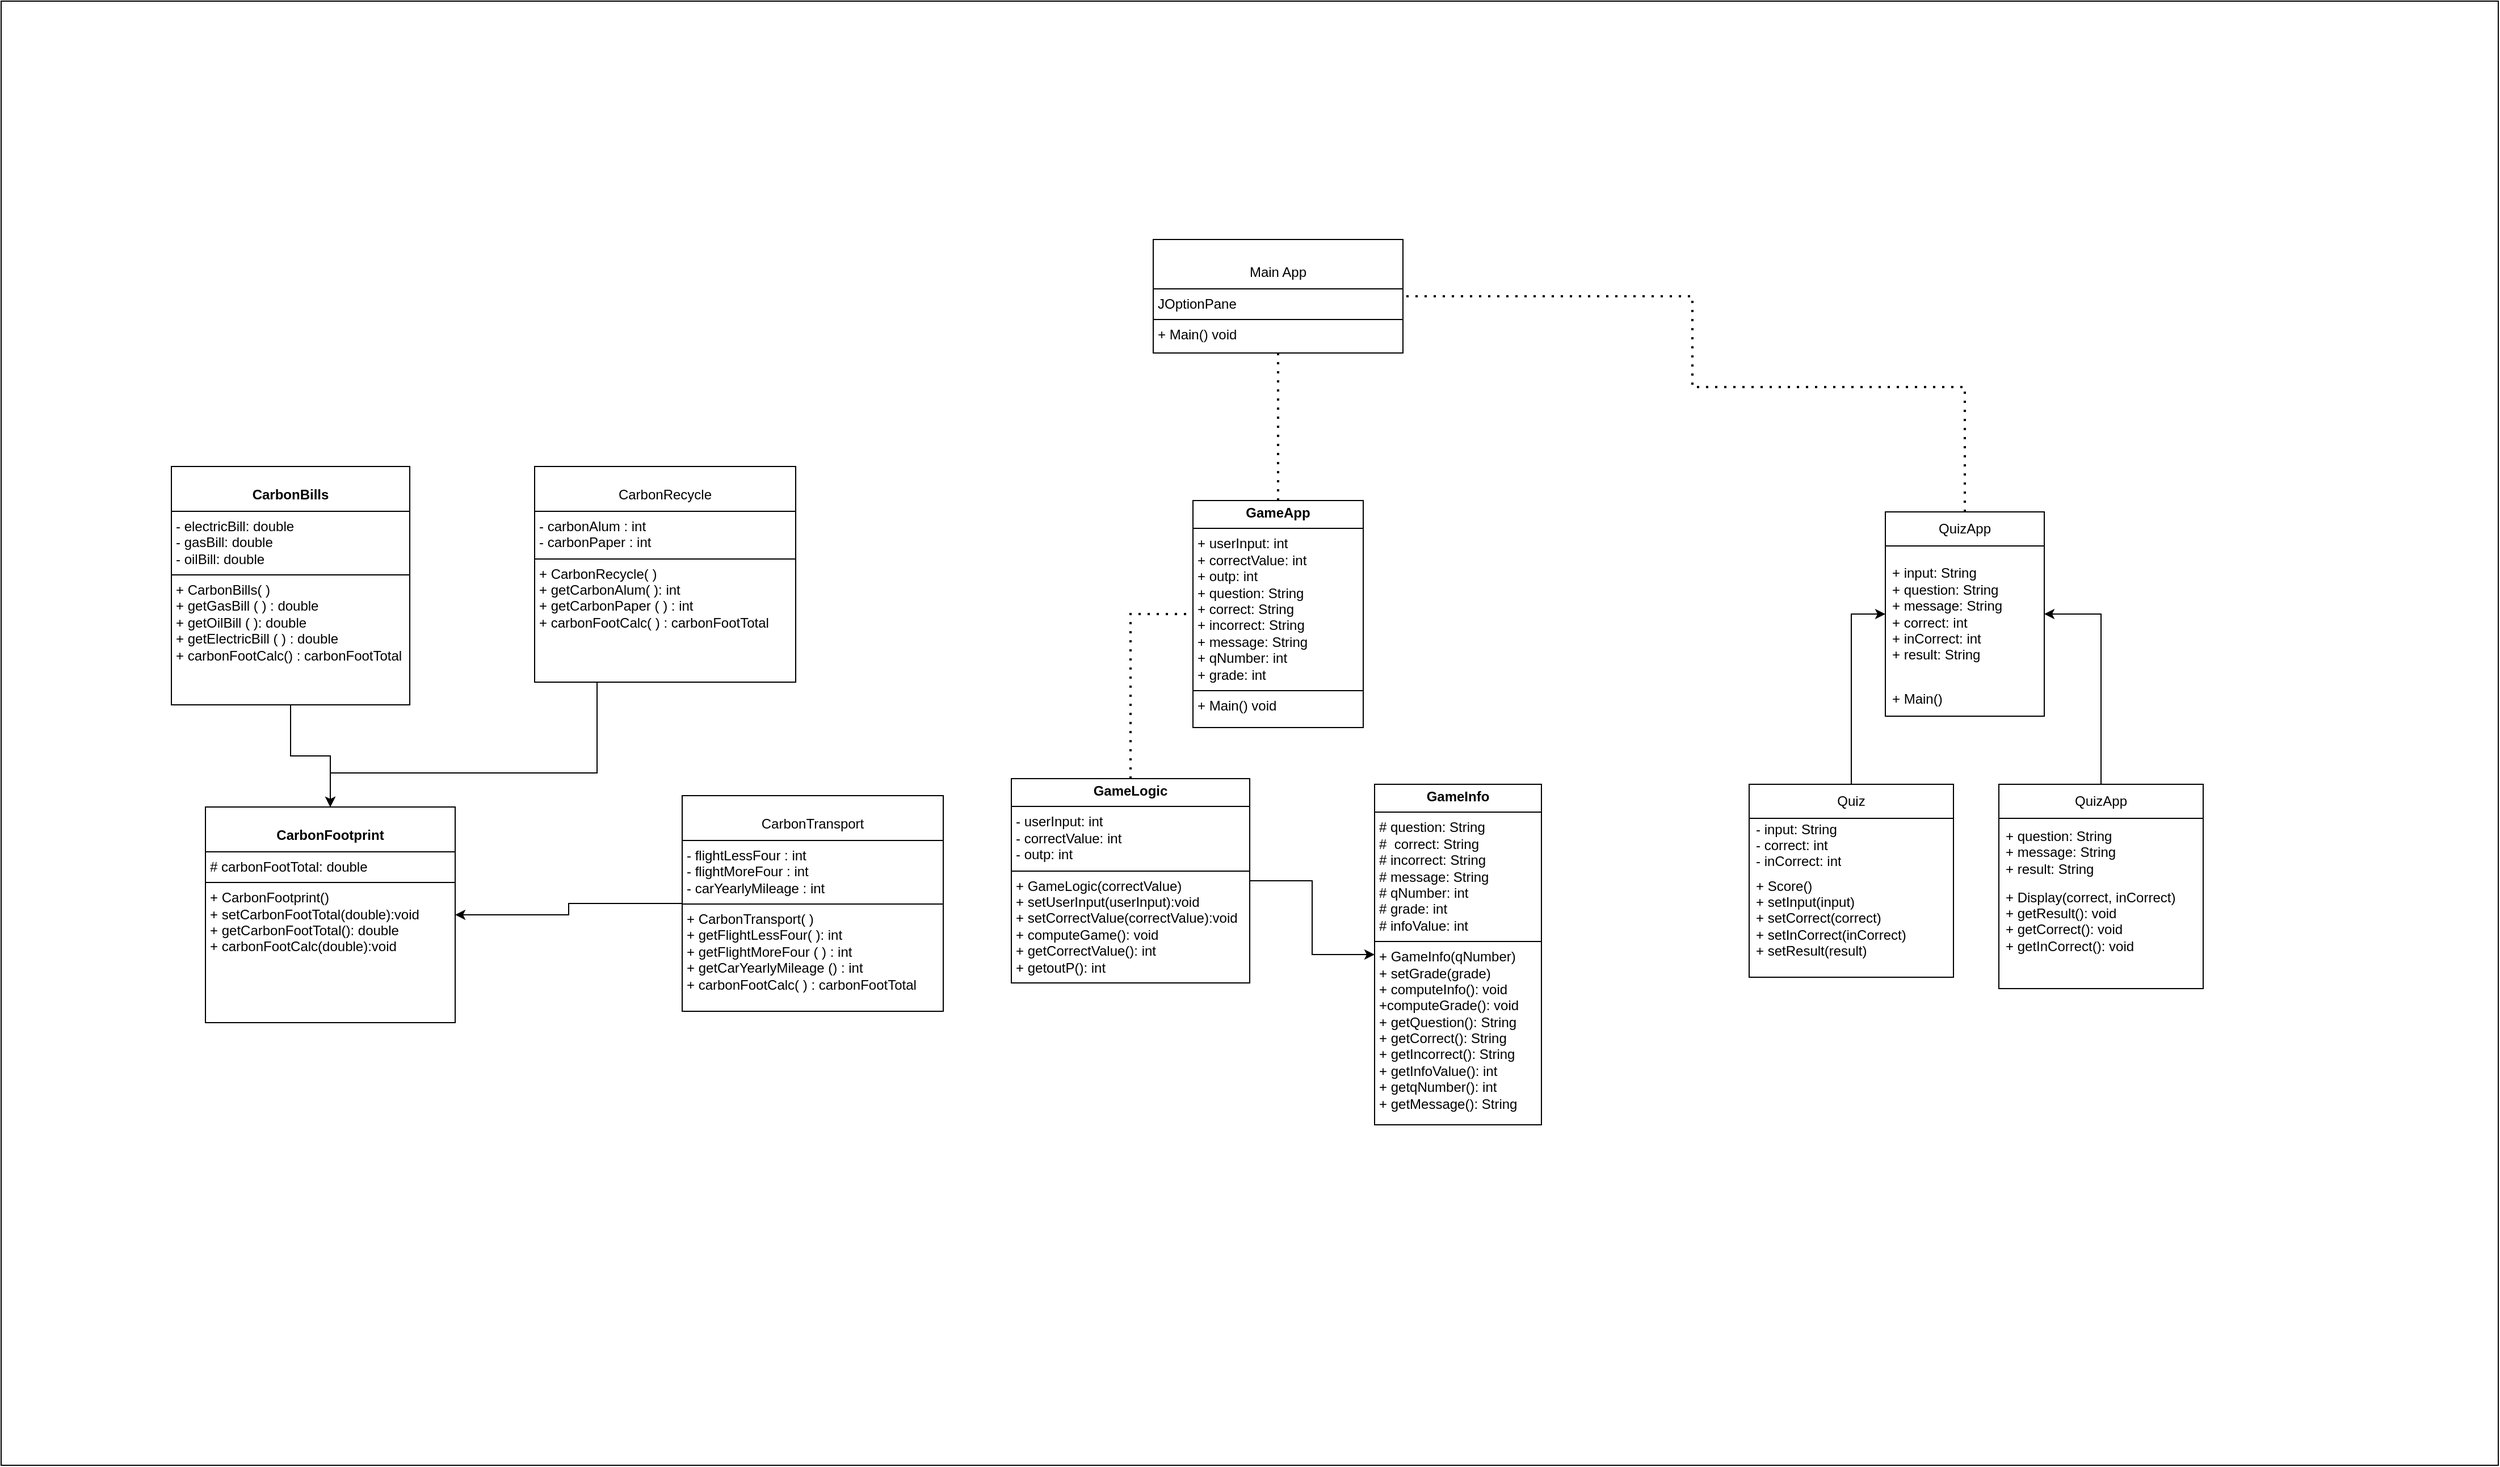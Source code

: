 <mxfile version="24.7.17">
  <diagram name="Page-1" id="mKwMsMspyi3Jhwcznm2L">
    <mxGraphModel dx="1980" dy="2046" grid="1" gridSize="10" guides="1" tooltips="1" connect="1" arrows="1" fold="1" page="1" pageScale="1" pageWidth="583" pageHeight="827" math="0" shadow="0">
      <root>
        <mxCell id="0" />
        <mxCell id="1" parent="0" />
        <mxCell id="8TMbdIRRHIcGyVjCH_df-20" value="" style="rounded=0;whiteSpace=wrap;html=1;" vertex="1" parent="1">
          <mxGeometry x="600" y="-780" width="2200" height="1290" as="geometry" />
        </mxCell>
        <mxCell id="EtXlDy0WMmQifAjo24sU-2" value="&lt;p style=&quot;margin:0px;margin-top:4px;text-align:center;&quot;&gt;&lt;br&gt;&lt;b&gt;CarbonFootprint&lt;/b&gt;&lt;br&gt;&lt;/p&gt;&lt;hr size=&quot;1&quot; style=&quot;border-style:solid;&quot;&gt;&lt;p style=&quot;margin:0px;margin-left:4px;&quot;&gt;# carbonFootTotal: double&lt;br&gt;&lt;/p&gt;&lt;hr size=&quot;1&quot; style=&quot;border-style:solid;&quot;&gt;&lt;p style=&quot;margin:0px;margin-left:4px;&quot;&gt;+ CarbonFootprint()&lt;br&gt;+ setCarbonFootTotal(double):void&lt;/p&gt;&lt;p style=&quot;margin:0px;margin-left:4px;&quot;&gt;+ getCarbonFootTotal(): double&lt;/p&gt;&lt;p style=&quot;margin:0px;margin-left:4px;&quot;&gt;+ carbonFootCalc(double):void&lt;br&gt;&lt;/p&gt;" style="verticalAlign=top;align=left;overflow=fill;html=1;whiteSpace=wrap;" parent="1" vertex="1">
          <mxGeometry x="780" y="-70" width="220" height="190" as="geometry" />
        </mxCell>
        <mxCell id="8TMbdIRRHIcGyVjCH_df-17" style="edgeStyle=orthogonalEdgeStyle;rounded=0;orthogonalLoop=1;jettySize=auto;html=1;exitX=0.5;exitY=1;exitDx=0;exitDy=0;" edge="1" parent="1" source="EtXlDy0WMmQifAjo24sU-3" target="EtXlDy0WMmQifAjo24sU-2">
          <mxGeometry relative="1" as="geometry" />
        </mxCell>
        <mxCell id="EtXlDy0WMmQifAjo24sU-3" value="&lt;p style=&quot;margin:0px;margin-top:4px;text-align:center;&quot;&gt;&lt;br&gt;&lt;b&gt;CarbonBills&lt;/b&gt;&lt;br&gt;&lt;/p&gt;&lt;hr size=&quot;1&quot; style=&quot;border-style:solid;&quot;&gt;&lt;p style=&quot;margin:0px;margin-left:4px;&quot;&gt;- electricBill: double&lt;/p&gt;&lt;p style=&quot;margin:0px;margin-left:4px;&quot;&gt;- gasBill: double&lt;/p&gt;&lt;p style=&quot;margin:0px;margin-left:4px;&quot;&gt;- oilBill: double&lt;br&gt;&lt;/p&gt;&lt;hr size=&quot;1&quot; style=&quot;border-style:solid;&quot;&gt;&lt;p style=&quot;margin:0px;margin-left:4px;&quot;&gt;+ CarbonBills( )&lt;br&gt;&lt;/p&gt;&lt;p style=&quot;margin:0px;margin-left:4px;&quot;&gt;+ getGasBill ( ) : double&lt;br&gt;+ getOilBill ( ): double&lt;/p&gt;&lt;p style=&quot;margin:0px;margin-left:4px;&quot;&gt;+ getElectricBill ( ) : double&lt;/p&gt;&lt;p style=&quot;margin:0px;margin-left:4px;&quot;&gt;+ carbonFootCalc() : carbonFootTotal&lt;br&gt;&lt;/p&gt;" style="verticalAlign=top;align=left;overflow=fill;html=1;whiteSpace=wrap;" parent="1" vertex="1">
          <mxGeometry x="750" y="-370" width="210" height="210" as="geometry" />
        </mxCell>
        <mxCell id="9AU2GGT-41QZaHfqYbBJ-1" value="&lt;p style=&quot;margin:0px;margin-top:4px;text-align:center;&quot;&gt;&lt;b&gt;GameApp&lt;/b&gt;&lt;/p&gt;&lt;hr size=&quot;1&quot; style=&quot;border-style:solid;&quot;&gt;&lt;p style=&quot;margin:0px;margin-left:4px;&quot;&gt;+ userInput: int&lt;/p&gt;&lt;p style=&quot;margin:0px;margin-left:4px;&quot;&gt;+ correctValue: int&lt;/p&gt;&lt;p style=&quot;margin:0px;margin-left:4px;&quot;&gt;+ outp: int&lt;/p&gt;&lt;p style=&quot;margin:0px;margin-left:4px;&quot;&gt;+ question: String&amp;nbsp;&lt;/p&gt;&lt;p style=&quot;margin:0px;margin-left:4px;&quot;&gt;+ correct: String&amp;nbsp;&lt;/p&gt;&lt;p style=&quot;margin:0px;margin-left:4px;&quot;&gt;+ incorrect: String&lt;/p&gt;&lt;p style=&quot;margin:0px;margin-left:4px;&quot;&gt;+ message: String&lt;/p&gt;&lt;p style=&quot;margin:0px;margin-left:4px;&quot;&gt;+ qNumber: int&lt;/p&gt;&lt;p style=&quot;margin:0px;margin-left:4px;&quot;&gt;+ grade: int&lt;/p&gt;&lt;hr size=&quot;1&quot; style=&quot;border-style:solid;&quot;&gt;&lt;p style=&quot;margin:0px;margin-left:4px;&quot;&gt;+ Main() void&lt;/p&gt;" style="verticalAlign=top;align=left;overflow=fill;html=1;whiteSpace=wrap;" parent="1" vertex="1">
          <mxGeometry x="1650" y="-340" width="150" height="200" as="geometry" />
        </mxCell>
        <mxCell id="mXf9AjxedBS_p2ygsHa9-11" style="edgeStyle=orthogonalEdgeStyle;rounded=0;orthogonalLoop=1;jettySize=auto;html=1;exitX=1;exitY=0.5;exitDx=0;exitDy=0;entryX=0;entryY=0.5;entryDx=0;entryDy=0;" parent="1" source="9AU2GGT-41QZaHfqYbBJ-2" target="9AU2GGT-41QZaHfqYbBJ-5" edge="1">
          <mxGeometry relative="1" as="geometry" />
        </mxCell>
        <mxCell id="9AU2GGT-41QZaHfqYbBJ-2" value="&lt;p style=&quot;margin:0px;margin-top:4px;text-align:center;&quot;&gt;&lt;b&gt;GameLogic&lt;/b&gt;&lt;/p&gt;&lt;hr size=&quot;1&quot; style=&quot;border-style:solid;&quot;&gt;&lt;p style=&quot;margin: 0px 0px 0px 4px;&quot;&gt;- userInput: int&lt;/p&gt;&lt;p style=&quot;margin: 0px 0px 0px 4px;&quot;&gt;- correctValue: int&lt;/p&gt;&lt;p style=&quot;margin: 0px 0px 0px 4px;&quot;&gt;- outp: int&lt;/p&gt;&lt;hr size=&quot;1&quot; style=&quot;border-style:solid;&quot;&gt;&lt;p style=&quot;margin:0px;margin-left:4px;&quot;&gt;+ GameLogic(correctValue)&lt;/p&gt;&lt;p style=&quot;margin:0px;margin-left:4px;&quot;&gt;+ setUserInput(userInput):void&lt;/p&gt;&lt;p style=&quot;margin:0px;margin-left:4px;&quot;&gt;+ setCorrectValue(correctValue):void&lt;/p&gt;&lt;p style=&quot;margin:0px;margin-left:4px;&quot;&gt;+ computeGame(): void&lt;/p&gt;&lt;p style=&quot;margin:0px;margin-left:4px;&quot;&gt;+ getCorrectValue(): int&lt;/p&gt;&lt;p style=&quot;margin:0px;margin-left:4px;&quot;&gt;+ getoutP(): int&lt;/p&gt;" style="verticalAlign=top;align=left;overflow=fill;html=1;whiteSpace=wrap;" parent="1" vertex="1">
          <mxGeometry x="1490" y="-95" width="210" height="180" as="geometry" />
        </mxCell>
        <mxCell id="9AU2GGT-41QZaHfqYbBJ-4" style="edgeStyle=orthogonalEdgeStyle;rounded=0;orthogonalLoop=1;jettySize=auto;html=1;exitX=0.5;exitY=1;exitDx=0;exitDy=0;" parent="1" source="9AU2GGT-41QZaHfqYbBJ-2" target="9AU2GGT-41QZaHfqYbBJ-2" edge="1">
          <mxGeometry relative="1" as="geometry" />
        </mxCell>
        <mxCell id="9AU2GGT-41QZaHfqYbBJ-5" value="&lt;p style=&quot;margin:0px;margin-top:4px;text-align:center;&quot;&gt;&lt;b&gt;GameInfo&lt;/b&gt;&lt;/p&gt;&lt;hr size=&quot;1&quot; style=&quot;border-style:solid;&quot;&gt;&lt;p style=&quot;margin:0px;margin-left:4px;&quot;&gt;&lt;span style=&quot;background-color: initial;&quot;&gt;# question: String&amp;nbsp;&lt;/span&gt;&lt;br&gt;&lt;/p&gt;&lt;p style=&quot;margin:0px;margin-left:4px;&quot;&gt;#&amp;nbsp; correct: String&amp;nbsp;&lt;/p&gt;&lt;p style=&quot;margin:0px;margin-left:4px;&quot;&gt;# incorrect: String&lt;/p&gt;&lt;p style=&quot;margin:0px;margin-left:4px;&quot;&gt;# message: String&lt;/p&gt;&lt;p style=&quot;margin:0px;margin-left:4px;&quot;&gt;&lt;span style=&quot;background-color: initial;&quot;&gt;# qNumber: int&lt;/span&gt;&lt;/p&gt;&lt;p style=&quot;margin:0px;margin-left:4px;&quot;&gt;# grade: int&lt;/p&gt;&lt;p style=&quot;margin:0px;margin-left:4px;&quot;&gt;# infoValue: int&lt;/p&gt;&lt;hr size=&quot;1&quot; style=&quot;border-style:solid;&quot;&gt;&lt;p style=&quot;margin:0px;margin-left:4px;&quot;&gt;+ GameInfo(qNumber)&lt;/p&gt;&lt;p style=&quot;margin:0px;margin-left:4px;&quot;&gt;+ setGrade(grade)&lt;/p&gt;&lt;p style=&quot;margin:0px;margin-left:4px;&quot;&gt;+ computeInfo(): void&lt;/p&gt;&lt;p style=&quot;margin:0px;margin-left:4px;&quot;&gt;+computeGrade(): void&lt;/p&gt;&lt;p style=&quot;margin:0px;margin-left:4px;&quot;&gt;+ getQuestion(): String&lt;/p&gt;&lt;p style=&quot;margin:0px;margin-left:4px;&quot;&gt;+ getCorrect(): String&lt;/p&gt;&lt;p style=&quot;margin:0px;margin-left:4px;&quot;&gt;+ getIncorrect(): String&lt;/p&gt;&lt;p style=&quot;margin:0px;margin-left:4px;&quot;&gt;+ getInfoValue(): int&lt;/p&gt;&lt;p style=&quot;margin:0px;margin-left:4px;&quot;&gt;+ getqNumber(): int&lt;/p&gt;&lt;p style=&quot;margin:0px;margin-left:4px;&quot;&gt;+ getMessage(): String&lt;/p&gt;" style="verticalAlign=top;align=left;overflow=fill;html=1;whiteSpace=wrap;" parent="1" vertex="1">
          <mxGeometry x="1810" y="-90" width="147" height="300" as="geometry" />
        </mxCell>
        <mxCell id="UxWd18fx8wCpjhFANsoG-3" value="&lt;div&gt;QuizApp&lt;/div&gt;" style="swimlane;fontStyle=0;childLayout=stackLayout;horizontal=1;startSize=30;horizontalStack=0;resizeParent=1;resizeParentMax=0;resizeLast=0;collapsible=1;marginBottom=0;whiteSpace=wrap;html=1;" parent="1" vertex="1">
          <mxGeometry x="2260" y="-330" width="140" height="180" as="geometry" />
        </mxCell>
        <mxCell id="UxWd18fx8wCpjhFANsoG-4" value="&lt;div&gt;+ input: String&lt;br&gt;&lt;/div&gt;&lt;div&gt;+ question: String&lt;/div&gt;&lt;div&gt;+ message: String&lt;/div&gt;&lt;div&gt;+ correct: int&lt;/div&gt;&lt;div&gt;+ inCorrect: int&lt;/div&gt;&lt;div&gt;+ result: String&lt;br&gt;&lt;/div&gt;" style="text;strokeColor=none;fillColor=none;align=left;verticalAlign=middle;spacingLeft=4;spacingRight=4;overflow=hidden;points=[[0,0.5],[1,0.5]];portConstraint=eastwest;rotatable=0;whiteSpace=wrap;html=1;" parent="UxWd18fx8wCpjhFANsoG-3" vertex="1">
          <mxGeometry y="30" width="140" height="120" as="geometry" />
        </mxCell>
        <mxCell id="UxWd18fx8wCpjhFANsoG-5" value="+ Main()" style="text;strokeColor=none;fillColor=none;align=left;verticalAlign=middle;spacingLeft=4;spacingRight=4;overflow=hidden;points=[[0,0.5],[1,0.5]];portConstraint=eastwest;rotatable=0;whiteSpace=wrap;html=1;" parent="UxWd18fx8wCpjhFANsoG-3" vertex="1">
          <mxGeometry y="150" width="140" height="30" as="geometry" />
        </mxCell>
        <mxCell id="8TMbdIRRHIcGyVjCH_df-8" style="edgeStyle=orthogonalEdgeStyle;rounded=0;orthogonalLoop=1;jettySize=auto;html=1;exitX=0.5;exitY=0;exitDx=0;exitDy=0;entryX=0;entryY=0.5;entryDx=0;entryDy=0;" edge="1" parent="1" source="UxWd18fx8wCpjhFANsoG-6" target="UxWd18fx8wCpjhFANsoG-4">
          <mxGeometry relative="1" as="geometry" />
        </mxCell>
        <mxCell id="UxWd18fx8wCpjhFANsoG-6" value="&lt;div&gt;Quiz&lt;/div&gt;" style="swimlane;fontStyle=0;childLayout=stackLayout;horizontal=1;startSize=30;horizontalStack=0;resizeParent=1;resizeParentMax=0;resizeLast=0;collapsible=1;marginBottom=0;whiteSpace=wrap;html=1;" parent="1" vertex="1">
          <mxGeometry x="2140" y="-90" width="180" height="170" as="geometry" />
        </mxCell>
        <mxCell id="UxWd18fx8wCpjhFANsoG-7" value="&lt;div&gt;- input: String&lt;/div&gt;&lt;div&gt;- correct: int&lt;/div&gt;&lt;div&gt;- inCorrect: int&lt;br&gt;&lt;/div&gt;&lt;div&gt;&lt;br&gt;&lt;/div&gt;" style="text;strokeColor=none;fillColor=none;align=left;verticalAlign=middle;spacingLeft=4;spacingRight=4;overflow=hidden;points=[[0,0.5],[1,0.5]];portConstraint=eastwest;rotatable=0;whiteSpace=wrap;html=1;" parent="UxWd18fx8wCpjhFANsoG-6" vertex="1">
          <mxGeometry y="30" width="180" height="50" as="geometry" />
        </mxCell>
        <mxCell id="UxWd18fx8wCpjhFANsoG-8" value="&lt;div&gt;+ Score()&lt;/div&gt;&lt;div&gt;+ setInput(input)&lt;/div&gt;&lt;div&gt;+ setCorrect(correct)&lt;/div&gt;&lt;div&gt;+ setInCorrect(inCorrect)&lt;/div&gt;&lt;div&gt;+ setResult(result)&lt;br&gt;&lt;/div&gt;&lt;div&gt;&lt;br&gt;&lt;/div&gt;" style="text;strokeColor=none;fillColor=none;align=left;verticalAlign=middle;spacingLeft=4;spacingRight=4;overflow=hidden;points=[[0,0.5],[1,0.5]];portConstraint=eastwest;rotatable=0;whiteSpace=wrap;html=1;" parent="UxWd18fx8wCpjhFANsoG-6" vertex="1">
          <mxGeometry y="80" width="180" height="90" as="geometry" />
        </mxCell>
        <mxCell id="8TMbdIRRHIcGyVjCH_df-9" style="edgeStyle=orthogonalEdgeStyle;rounded=0;orthogonalLoop=1;jettySize=auto;html=1;exitX=0.5;exitY=0;exitDx=0;exitDy=0;entryX=1;entryY=0.5;entryDx=0;entryDy=0;" edge="1" parent="1" source="UxWd18fx8wCpjhFANsoG-9" target="UxWd18fx8wCpjhFANsoG-4">
          <mxGeometry relative="1" as="geometry" />
        </mxCell>
        <mxCell id="UxWd18fx8wCpjhFANsoG-9" value="&lt;div&gt;QuizApp&lt;/div&gt;" style="swimlane;fontStyle=0;childLayout=stackLayout;horizontal=1;startSize=30;horizontalStack=0;resizeParent=1;resizeParentMax=0;resizeLast=0;collapsible=1;marginBottom=0;whiteSpace=wrap;html=1;" parent="1" vertex="1">
          <mxGeometry x="2360" y="-90" width="180" height="180" as="geometry" />
        </mxCell>
        <mxCell id="UxWd18fx8wCpjhFANsoG-10" value="&lt;div&gt;+ question: String&lt;/div&gt;&lt;div&gt;+ message: String&lt;/div&gt;&lt;div&gt;+ result: String&lt;br&gt;&lt;/div&gt;" style="text;strokeColor=none;fillColor=none;align=left;verticalAlign=middle;spacingLeft=4;spacingRight=4;overflow=hidden;points=[[0,0.5],[1,0.5]];portConstraint=eastwest;rotatable=0;whiteSpace=wrap;html=1;" parent="UxWd18fx8wCpjhFANsoG-9" vertex="1">
          <mxGeometry y="30" width="180" height="60" as="geometry" />
        </mxCell>
        <mxCell id="UxWd18fx8wCpjhFANsoG-11" value="&lt;div&gt;+ Display(correct, inCorrect)&lt;/div&gt;&lt;div&gt;+ getResult(): void&lt;/div&gt;&lt;div&gt;+ getCorrect(): void&lt;/div&gt;&lt;div&gt;+ getInCorrect(): void&lt;br&gt;&lt;/div&gt;&lt;div&gt;&lt;br&gt;&lt;/div&gt;&lt;div&gt;&lt;br&gt;&lt;/div&gt;" style="text;strokeColor=none;fillColor=none;align=left;verticalAlign=middle;spacingLeft=4;spacingRight=4;overflow=hidden;points=[[0,0.5],[1,0.5]];portConstraint=eastwest;rotatable=0;whiteSpace=wrap;html=1;" parent="UxWd18fx8wCpjhFANsoG-9" vertex="1">
          <mxGeometry y="90" width="180" height="90" as="geometry" />
        </mxCell>
        <mxCell id="8TMbdIRRHIcGyVjCH_df-19" style="edgeStyle=orthogonalEdgeStyle;rounded=0;orthogonalLoop=1;jettySize=auto;html=1;exitX=0;exitY=0.5;exitDx=0;exitDy=0;entryX=1;entryY=0.5;entryDx=0;entryDy=0;" edge="1" parent="1" source="4pY2oWAKAxqv6gLCTRFN-3" target="EtXlDy0WMmQifAjo24sU-2">
          <mxGeometry relative="1" as="geometry" />
        </mxCell>
        <mxCell id="4pY2oWAKAxqv6gLCTRFN-3" value="&lt;p style=&quot;margin:0px;margin-top:4px;text-align:center;&quot;&gt;&lt;br&gt;CarbonTransport&lt;br&gt;&lt;/p&gt;&lt;hr size=&quot;1&quot; style=&quot;border-style:solid;&quot;&gt;&lt;p style=&quot;margin:0px;margin-left:4px;&quot;&gt;- flightLessFour : int&lt;br&gt;- flightMoreFour : int&lt;/p&gt;&lt;p style=&quot;margin:0px;margin-left:4px;&quot;&gt;- carYearlyMileage : int&lt;br&gt;&lt;/p&gt;&lt;hr size=&quot;1&quot; style=&quot;border-style:solid;&quot;&gt;&lt;p style=&quot;margin:0px;margin-left:4px;&quot;&gt;+ CarbonTransport( )&lt;/p&gt;&lt;p style=&quot;margin:0px;margin-left:4px;&quot;&gt;+ getFlightLessFour( ): int&lt;/p&gt;&lt;p style=&quot;margin:0px;margin-left:4px;&quot;&gt;+ getFlightMoreFour ( ) : int&lt;/p&gt;&lt;p style=&quot;margin:0px;margin-left:4px;&quot;&gt;+ getCarYearlyMileage () : int&lt;br&gt;&lt;/p&gt;&lt;p style=&quot;margin:0px;margin-left:4px;&quot;&gt;+ carbonFootCalc( ) : carbonFootTotal&lt;br&gt;&lt;/p&gt;&lt;p style=&quot;margin:0px;margin-left:4px;&quot;&gt;&lt;br&gt;&lt;/p&gt;" style="verticalAlign=top;align=left;overflow=fill;html=1;whiteSpace=wrap;" parent="1" vertex="1">
          <mxGeometry x="1200" y="-80" width="230" height="190" as="geometry" />
        </mxCell>
        <mxCell id="8TMbdIRRHIcGyVjCH_df-10" value="&lt;p style=&quot;margin:0px;margin-top:4px;text-align:center;&quot;&gt;&lt;br&gt;&lt;/p&gt;&lt;p style=&quot;margin:0px;margin-top:4px;text-align:center;&quot;&gt;Main App&lt;/p&gt;&lt;hr size=&quot;1&quot; style=&quot;border-style:solid;&quot;&gt;&lt;p style=&quot;margin:0px;margin-left:4px;&quot;&gt;JOptionPane&lt;/p&gt;&lt;hr size=&quot;1&quot; style=&quot;border-style:solid;&quot;&gt;&lt;p style=&quot;margin:0px;margin-left:4px;&quot;&gt;+ Main() void&lt;/p&gt;" style="verticalAlign=top;align=left;overflow=fill;html=1;whiteSpace=wrap;" vertex="1" parent="1">
          <mxGeometry x="1615" y="-570" width="220" height="100" as="geometry" />
        </mxCell>
        <mxCell id="8TMbdIRRHIcGyVjCH_df-12" value="" style="endArrow=none;dashed=1;html=1;dashPattern=1 3;strokeWidth=2;rounded=0;entryX=0.5;entryY=1;entryDx=0;entryDy=0;exitX=0.5;exitY=0;exitDx=0;exitDy=0;edgeStyle=orthogonalEdgeStyle;" edge="1" parent="1" source="9AU2GGT-41QZaHfqYbBJ-1" target="8TMbdIRRHIcGyVjCH_df-10">
          <mxGeometry width="50" height="50" relative="1" as="geometry">
            <mxPoint x="1210" y="-280" as="sourcePoint" />
            <mxPoint x="1725" y="-410" as="targetPoint" />
            <Array as="points">
              <mxPoint x="1725" y="-380" />
              <mxPoint x="1725" y="-380" />
            </Array>
          </mxGeometry>
        </mxCell>
        <mxCell id="8TMbdIRRHIcGyVjCH_df-13" value="" style="endArrow=none;dashed=1;html=1;dashPattern=1 3;strokeWidth=2;rounded=0;entryX=0;entryY=0.5;entryDx=0;entryDy=0;exitX=0.5;exitY=0;exitDx=0;exitDy=0;edgeStyle=orthogonalEdgeStyle;" edge="1" parent="1" source="9AU2GGT-41QZaHfqYbBJ-2" target="9AU2GGT-41QZaHfqYbBJ-1">
          <mxGeometry width="50" height="50" relative="1" as="geometry">
            <mxPoint x="1490" y="-160" as="sourcePoint" />
            <mxPoint x="1490" y="-290" as="targetPoint" />
            <Array as="points">
              <mxPoint x="1595" y="-240" />
            </Array>
          </mxGeometry>
        </mxCell>
        <mxCell id="8TMbdIRRHIcGyVjCH_df-14" value="" style="endArrow=none;dashed=1;html=1;dashPattern=1 3;strokeWidth=2;rounded=0;entryX=1;entryY=0.5;entryDx=0;entryDy=0;exitX=0.5;exitY=0;exitDx=0;exitDy=0;edgeStyle=orthogonalEdgeStyle;" edge="1" parent="1" source="UxWd18fx8wCpjhFANsoG-3" target="8TMbdIRRHIcGyVjCH_df-10">
          <mxGeometry width="50" height="50" relative="1" as="geometry">
            <mxPoint x="1745" y="-320" as="sourcePoint" />
            <mxPoint x="1745" y="-450" as="targetPoint" />
            <Array as="points">
              <mxPoint x="2330" y="-440" />
              <mxPoint x="2090" y="-440" />
              <mxPoint x="2090" y="-520" />
            </Array>
          </mxGeometry>
        </mxCell>
        <mxCell id="8TMbdIRRHIcGyVjCH_df-18" style="edgeStyle=orthogonalEdgeStyle;rounded=0;orthogonalLoop=1;jettySize=auto;html=1;exitX=0.5;exitY=1;exitDx=0;exitDy=0;entryX=0.5;entryY=0;entryDx=0;entryDy=0;" edge="1" parent="1" source="EtXlDy0WMmQifAjo24sU-4" target="EtXlDy0WMmQifAjo24sU-2">
          <mxGeometry relative="1" as="geometry">
            <Array as="points">
              <mxPoint x="1125" y="-100" />
              <mxPoint x="890" y="-100" />
            </Array>
          </mxGeometry>
        </mxCell>
        <mxCell id="EtXlDy0WMmQifAjo24sU-4" value="&lt;p style=&quot;margin:0px;margin-top:4px;text-align:center;&quot;&gt;&lt;br&gt;CarbonRecycle&lt;br&gt;&lt;/p&gt;&lt;hr size=&quot;1&quot; style=&quot;border-style:solid;&quot;&gt;&lt;p style=&quot;margin:0px;margin-left:4px;&quot;&gt;- carbonAlum : int&lt;br&gt;- carbonPaper : int&lt;br&gt;&lt;/p&gt;&lt;hr size=&quot;1&quot; style=&quot;border-style:solid;&quot;&gt;&lt;p style=&quot;margin:0px;margin-left:4px;&quot;&gt;+ CarbonRecycle( )&lt;/p&gt;&lt;p style=&quot;margin:0px;margin-left:4px;&quot;&gt;+ getCarbonAlum( ): int&lt;/p&gt;&lt;p style=&quot;margin:0px;margin-left:4px;&quot;&gt;+ getCarbonPaper ( ) : int&lt;/p&gt;&lt;p style=&quot;margin:0px;margin-left:4px;&quot;&gt;+ carbonFootCalc( ) : carbonFootTotal&lt;br&gt;&lt;/p&gt;&lt;p style=&quot;margin:0px;margin-left:4px;&quot;&gt;&lt;br&gt;&lt;/p&gt;" style="verticalAlign=top;align=left;overflow=fill;html=1;whiteSpace=wrap;" parent="1" vertex="1">
          <mxGeometry x="1070" y="-370" width="230" height="190" as="geometry" />
        </mxCell>
      </root>
    </mxGraphModel>
  </diagram>
</mxfile>
